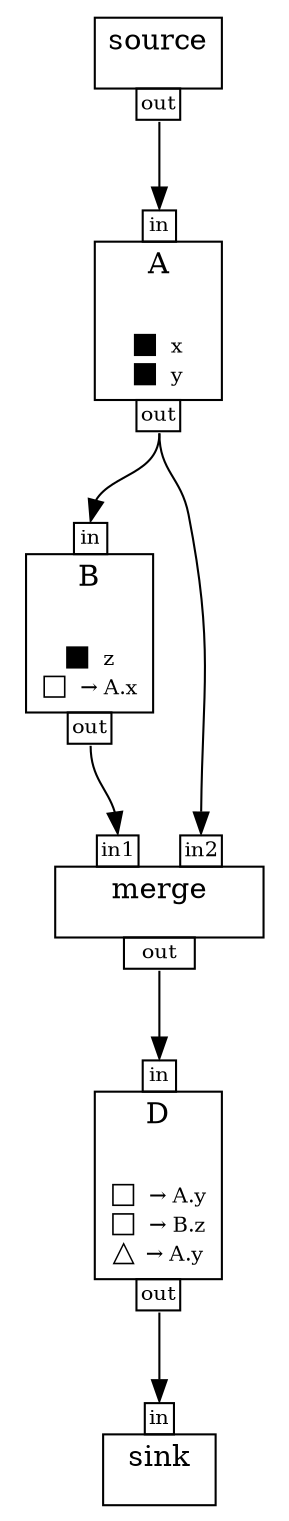 digraph G{
	rankdir=TB
	filter0 [shape=plaintext label=<
<TABLE BORDER="0" CELLBORDER="0" CELLSPACING="0" CELLPADDING="0"><TR><TD COLSPAN="1" BORDER="1" CELLPADDING="4">source<BR/><FONT POINT-SIZE="10">&nbsp;</FONT></TD></TR><TR><TD COLSPAN="1" BORDER="0"><TABLE BORDER="0" CELLBORDER="0" CELLSPACING="0" CELLPADDING="0"><TR><TD WIDTH="20"></TD><TD BORDER="1" CELLPADDING="1" PORT="out1"><FONT POINT-SIZE="10">out</FONT></TD><TD WIDTH="20"></TD></TR></TABLE></TD></TR></TABLE>
>];
	filter2 [shape=plaintext label=<
<TABLE BORDER="0" CELLBORDER="0" CELLSPACING="0" CELLPADDING="0"><TR><TD WIDTH="20"></TD><TD BORDER="1" CELLPADDING="1" PORT="in3"><FONT POINT-SIZE="10">in</FONT></TD><TD WIDTH="20"></TD></TR><TR><TD COLSPAN="3" BORDER="1" CELLPADDING="4">A<BR/><FONT POINT-SIZE="10">&nbsp;</FONT><BR/><BR/>&#x25A0; <FONT POINT-SIZE="10">x</FONT><BR/>&#x25A0; <FONT POINT-SIZE="10">y</FONT><BR/></TD></TR><TR><TD COLSPAN="3" BORDER="0"><TABLE BORDER="0" CELLBORDER="0" CELLSPACING="0" CELLPADDING="0"><TR><TD WIDTH="20"></TD><TD BORDER="1" CELLPADDING="1" PORT="out4"><FONT POINT-SIZE="10">out</FONT></TD><TD WIDTH="20"></TD></TR></TABLE></TD></TR></TABLE>
>];
	filter5 [shape=plaintext label=<
<TABLE BORDER="0" CELLBORDER="0" CELLSPACING="0" CELLPADDING="0"><TR><TD WIDTH="20"></TD><TD BORDER="1" CELLPADDING="1" PORT="in6"><FONT POINT-SIZE="10">in</FONT></TD><TD WIDTH="20"></TD></TR><TR><TD COLSPAN="3" BORDER="1" CELLPADDING="4">B<BR/><FONT POINT-SIZE="10">&nbsp;</FONT><BR/><BR/>&#x25A0; <FONT POINT-SIZE="10">z</FONT><BR/>&#x25A1; <FONT POINT-SIZE="10">&#x2192; A.x</FONT><BR/></TD></TR><TR><TD COLSPAN="3" BORDER="0"><TABLE BORDER="0" CELLBORDER="0" CELLSPACING="0" CELLPADDING="0"><TR><TD WIDTH="20"></TD><TD BORDER="1" CELLPADDING="1" PORT="out7"><FONT POINT-SIZE="10">out</FONT></TD><TD WIDTH="20"></TD></TR></TABLE></TD></TR></TABLE>
>];
	filter8 [shape=plaintext label=<
<TABLE BORDER="0" CELLBORDER="0" CELLSPACING="0" CELLPADDING="0"><TR><TD WIDTH="20"></TD><TD BORDER="1" CELLPADDING="1" PORT="in9"><FONT POINT-SIZE="10">in1</FONT></TD><TD WIDTH="20"></TD><TD BORDER="1" CELLPADDING="1" PORT="in10"><FONT POINT-SIZE="10">in2</FONT></TD><TD WIDTH="20"></TD></TR><TR><TD COLSPAN="5" BORDER="1" CELLPADDING="4">merge<BR/><FONT POINT-SIZE="10">&nbsp;</FONT></TD></TR><TR><TD COLSPAN="5" BORDER="0"><TABLE BORDER="0" CELLBORDER="0" CELLSPACING="0" CELLPADDING="0"><TR><TD WIDTH="20"></TD><TD BORDER="1" CELLPADDING="1" PORT="out11"><FONT POINT-SIZE="10">out</FONT></TD><TD WIDTH="20"></TD></TR></TABLE></TD></TR></TABLE>
>];
	filter12 [shape=plaintext label=<
<TABLE BORDER="0" CELLBORDER="0" CELLSPACING="0" CELLPADDING="0"><TR><TD WIDTH="20"></TD><TD BORDER="1" CELLPADDING="1" PORT="in13"><FONT POINT-SIZE="10">in</FONT></TD><TD WIDTH="20"></TD></TR><TR><TD COLSPAN="3" BORDER="1" CELLPADDING="4">D<BR/><FONT POINT-SIZE="10">&nbsp;</FONT><BR/><BR/>&#x25A1; <FONT POINT-SIZE="10">&#x2192; A.y</FONT><BR/>&#x25A1; <FONT POINT-SIZE="10">&#x2192; B.z</FONT><BR/>&#x25B3; <FONT POINT-SIZE="10">&#x2192; A.y</FONT><BR/></TD></TR><TR><TD COLSPAN="3" BORDER="0"><TABLE BORDER="0" CELLBORDER="0" CELLSPACING="0" CELLPADDING="0"><TR><TD WIDTH="20"></TD><TD BORDER="1" CELLPADDING="1" PORT="out14"><FONT POINT-SIZE="10">out</FONT></TD><TD WIDTH="20"></TD></TR></TABLE></TD></TR></TABLE>
>];
	filter15 [shape=plaintext label=<
<TABLE BORDER="0" CELLBORDER="0" CELLSPACING="0" CELLPADDING="0"><TR><TD WIDTH="20"></TD><TD BORDER="1" CELLPADDING="1" PORT="in16"><FONT POINT-SIZE="10">in</FONT></TD><TD WIDTH="20"></TD></TR><TR><TD COLSPAN="3" BORDER="1" CELLPADDING="4">sink<BR/><FONT POINT-SIZE="10">&nbsp;</FONT></TD></TR></TABLE>
>];
	filter0:out1 -> filter2:in3 [arrowhead="normal", headlabel=<>, fontsize=10, labelangle=45, labeldistance=2.0, ];
	filter2:out4 -> filter5:in6 [arrowhead="normal", headlabel=<>, fontsize=10, labelangle=45, labeldistance=2.0, ];
	filter5:out7 -> filter8:in9 [arrowhead="normal", headlabel=<>, fontsize=10, labelangle=45, labeldistance=2.0, ];
	filter2:out4 -> filter8:in10 [arrowhead="normal", headlabel=<>, fontsize=10, labelangle=45, labeldistance=2.0, ];
	filter8:out11 -> filter12:in13 [arrowhead="normal", headlabel=<>, fontsize=10, labelangle=45, labeldistance=2.0, ];
	filter12:out14 -> filter15:in16 [arrowhead="normal", headlabel=<>, fontsize=10, labelangle=45, labeldistance=2.0, ];
	{rank=source; filter0}
	{rank=sink; filter15}
}
